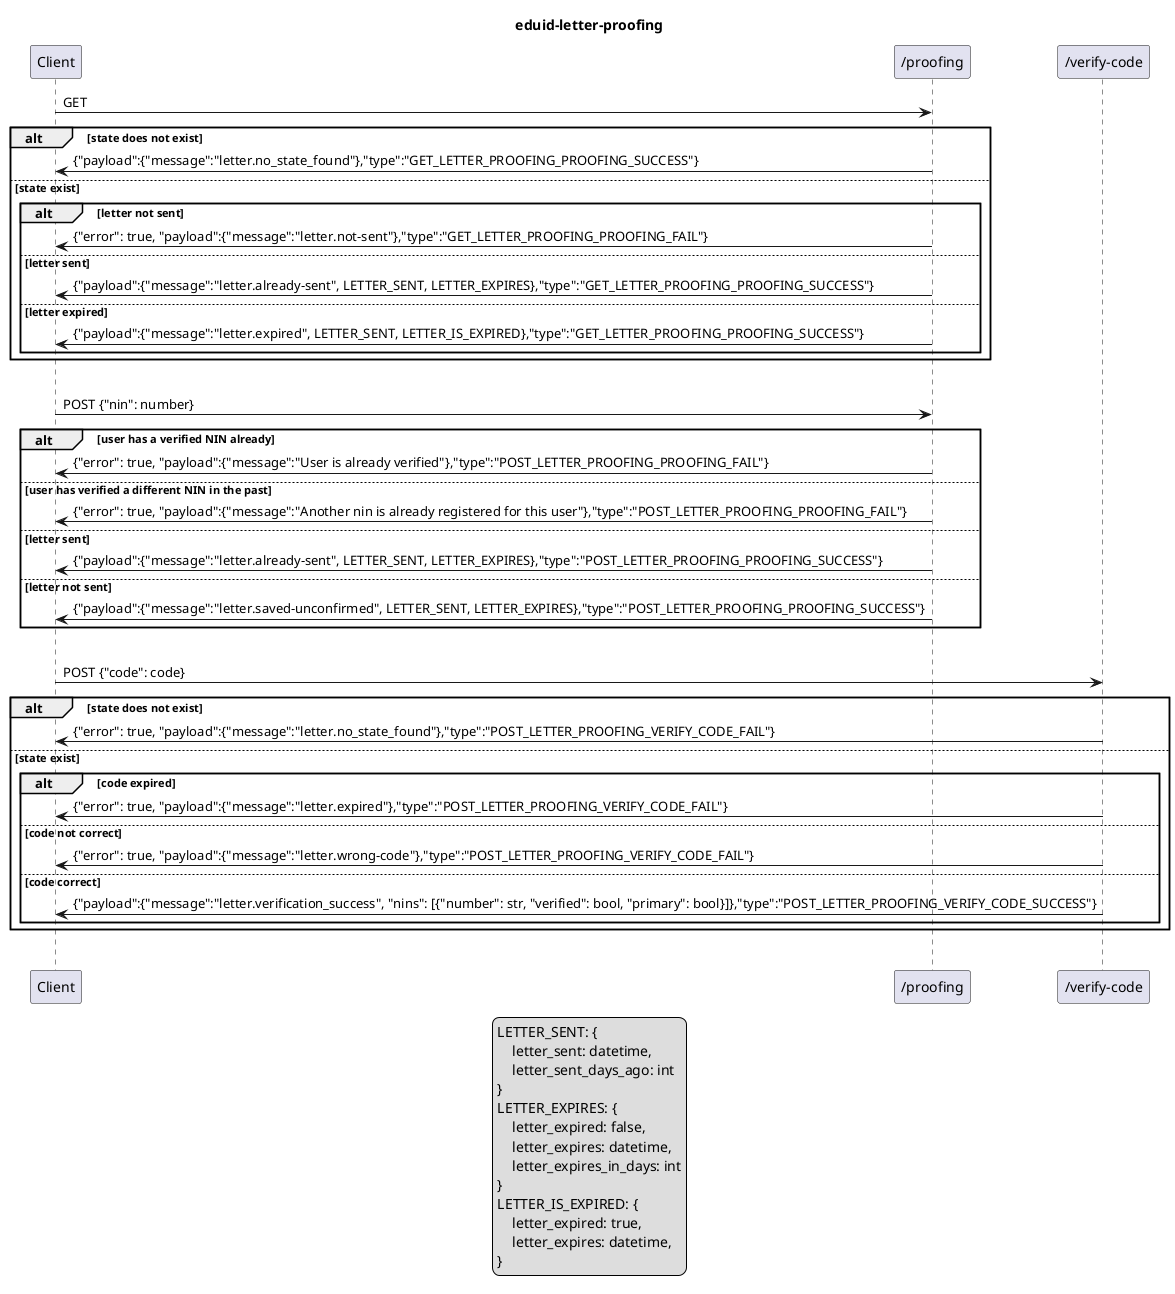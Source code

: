 @startuml
title eduid-letter-proofing

legend
    LETTER_SENT: {
        letter_sent: datetime,
        letter_sent_days_ago: int
    }
    LETTER_EXPIRES: {
        letter_expired: false,
        letter_expires: datetime,
        letter_expires_in_days: int
    }
    LETTER_IS_EXPIRED: {
        letter_expired: true,
        letter_expires: datetime,
    }
end legend

Client->"/proofing": GET
alt state does not exist
    "/proofing"->Client: {"payload":{"message":"letter.no_state_found"},"type":"GET_LETTER_PROOFING_PROOFING_SUCCESS"}
else state exist
    alt letter not sent
        "/proofing"->Client: {"error": true, "payload":{"message":"letter.not-sent"},"type":"GET_LETTER_PROOFING_PROOFING_FAIL"}
    else letter sent
        "/proofing"->Client: {"payload":{"message":"letter.already-sent", LETTER_SENT, LETTER_EXPIRES},"type":"GET_LETTER_PROOFING_PROOFING_SUCCESS"}
    else letter expired
        "/proofing"->Client: {"payload":{"message":"letter.expired", LETTER_SENT, LETTER_IS_EXPIRED},"type":"GET_LETTER_PROOFING_PROOFING_SUCCESS"}
    end
end
|||

Client->"/proofing": POST {"nin": number}
alt user has a verified NIN already
    "/proofing"->Client: {"error": true, "payload":{"message":"User is already verified"},"type":"POST_LETTER_PROOFING_PROOFING_FAIL"}
else user has verified a different NIN in the past
    "/proofing"->Client: {"error": true, "payload":{"message":"Another nin is already registered for this user"},"type":"POST_LETTER_PROOFING_PROOFING_FAIL"}
else letter sent
    "/proofing"->Client: {"payload":{"message":"letter.already-sent", LETTER_SENT, LETTER_EXPIRES},"type":"POST_LETTER_PROOFING_PROOFING_SUCCESS"}
else letter not sent
    "/proofing"->Client: {"payload":{"message":"letter.saved-unconfirmed", LETTER_SENT, LETTER_EXPIRES},"type":"POST_LETTER_PROOFING_PROOFING_SUCCESS"}
end
|||

Client -> "/verify-code": POST {"code": code}
alt state does not exist
    "/verify-code"->Client: {"error": true, "payload":{"message":"letter.no_state_found"},"type":"POST_LETTER_PROOFING_VERIFY_CODE_FAIL"}
else state exist
    alt code expired
        "/verify-code"->Client: {"error": true, "payload":{"message":"letter.expired"},"type":"POST_LETTER_PROOFING_VERIFY_CODE_FAIL"}
    else code not correct
        "/verify-code"->Client: {"error": true, "payload":{"message":"letter.wrong-code"},"type":"POST_LETTER_PROOFING_VERIFY_CODE_FAIL"}
    else code correct
        "/verify-code"->Client: {"payload":{"message":"letter.verification_success", "nins": [{"number": str, "verified": bool, "primary": bool}]},"type":"POST_LETTER_PROOFING_VERIFY_CODE_SUCCESS"}
    end
end
|||
@enduml
